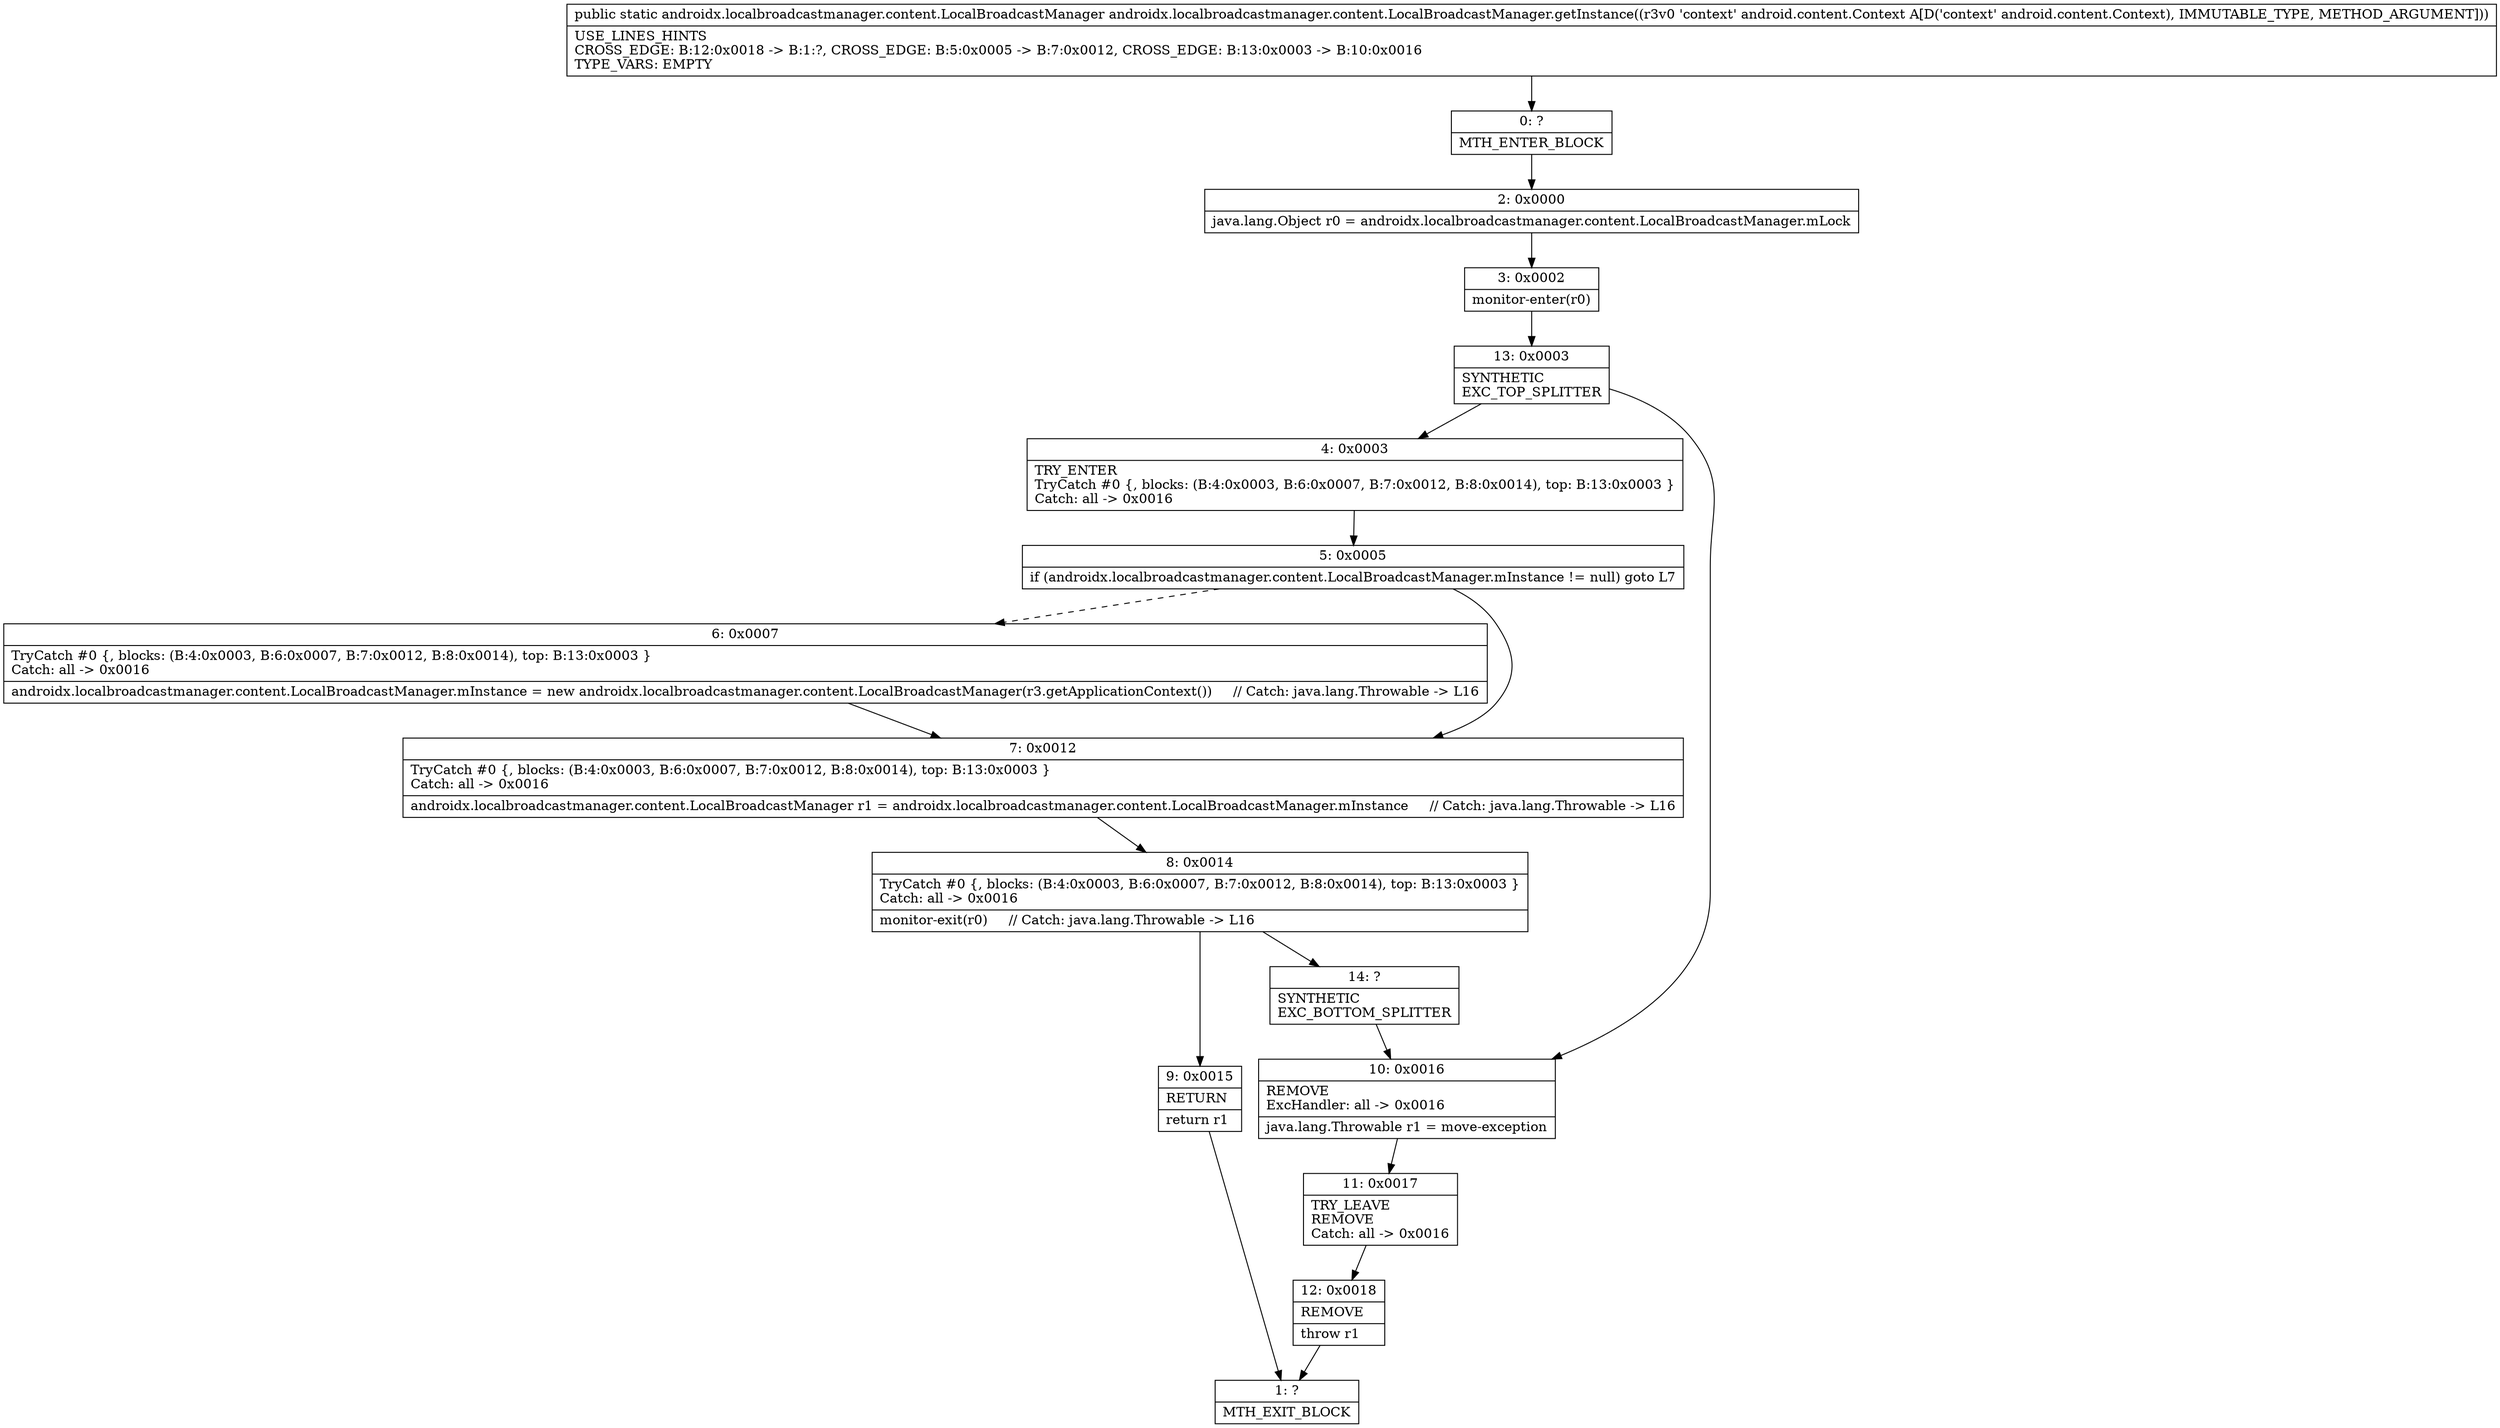 digraph "CFG forandroidx.localbroadcastmanager.content.LocalBroadcastManager.getInstance(Landroid\/content\/Context;)Landroidx\/localbroadcastmanager\/content\/LocalBroadcastManager;" {
Node_0 [shape=record,label="{0\:\ ?|MTH_ENTER_BLOCK\l}"];
Node_2 [shape=record,label="{2\:\ 0x0000|java.lang.Object r0 = androidx.localbroadcastmanager.content.LocalBroadcastManager.mLock\l}"];
Node_3 [shape=record,label="{3\:\ 0x0002|monitor\-enter(r0)\l}"];
Node_13 [shape=record,label="{13\:\ 0x0003|SYNTHETIC\lEXC_TOP_SPLITTER\l}"];
Node_4 [shape=record,label="{4\:\ 0x0003|TRY_ENTER\lTryCatch #0 \{, blocks: (B:4:0x0003, B:6:0x0007, B:7:0x0012, B:8:0x0014), top: B:13:0x0003 \}\lCatch: all \-\> 0x0016\l}"];
Node_5 [shape=record,label="{5\:\ 0x0005|if (androidx.localbroadcastmanager.content.LocalBroadcastManager.mInstance != null) goto L7\l}"];
Node_6 [shape=record,label="{6\:\ 0x0007|TryCatch #0 \{, blocks: (B:4:0x0003, B:6:0x0007, B:7:0x0012, B:8:0x0014), top: B:13:0x0003 \}\lCatch: all \-\> 0x0016\l|androidx.localbroadcastmanager.content.LocalBroadcastManager.mInstance = new androidx.localbroadcastmanager.content.LocalBroadcastManager(r3.getApplicationContext())     \/\/ Catch: java.lang.Throwable \-\> L16\l}"];
Node_7 [shape=record,label="{7\:\ 0x0012|TryCatch #0 \{, blocks: (B:4:0x0003, B:6:0x0007, B:7:0x0012, B:8:0x0014), top: B:13:0x0003 \}\lCatch: all \-\> 0x0016\l|androidx.localbroadcastmanager.content.LocalBroadcastManager r1 = androidx.localbroadcastmanager.content.LocalBroadcastManager.mInstance     \/\/ Catch: java.lang.Throwable \-\> L16\l}"];
Node_8 [shape=record,label="{8\:\ 0x0014|TryCatch #0 \{, blocks: (B:4:0x0003, B:6:0x0007, B:7:0x0012, B:8:0x0014), top: B:13:0x0003 \}\lCatch: all \-\> 0x0016\l|monitor\-exit(r0)     \/\/ Catch: java.lang.Throwable \-\> L16\l}"];
Node_9 [shape=record,label="{9\:\ 0x0015|RETURN\l|return r1\l}"];
Node_1 [shape=record,label="{1\:\ ?|MTH_EXIT_BLOCK\l}"];
Node_14 [shape=record,label="{14\:\ ?|SYNTHETIC\lEXC_BOTTOM_SPLITTER\l}"];
Node_10 [shape=record,label="{10\:\ 0x0016|REMOVE\lExcHandler: all \-\> 0x0016\l|java.lang.Throwable r1 = move\-exception\l}"];
Node_11 [shape=record,label="{11\:\ 0x0017|TRY_LEAVE\lREMOVE\lCatch: all \-\> 0x0016\l}"];
Node_12 [shape=record,label="{12\:\ 0x0018|REMOVE\l|throw r1\l}"];
MethodNode[shape=record,label="{public static androidx.localbroadcastmanager.content.LocalBroadcastManager androidx.localbroadcastmanager.content.LocalBroadcastManager.getInstance((r3v0 'context' android.content.Context A[D('context' android.content.Context), IMMUTABLE_TYPE, METHOD_ARGUMENT]))  | USE_LINES_HINTS\lCROSS_EDGE: B:12:0x0018 \-\> B:1:?, CROSS_EDGE: B:5:0x0005 \-\> B:7:0x0012, CROSS_EDGE: B:13:0x0003 \-\> B:10:0x0016\lTYPE_VARS: EMPTY\l}"];
MethodNode -> Node_0;Node_0 -> Node_2;
Node_2 -> Node_3;
Node_3 -> Node_13;
Node_13 -> Node_4;
Node_13 -> Node_10;
Node_4 -> Node_5;
Node_5 -> Node_6[style=dashed];
Node_5 -> Node_7;
Node_6 -> Node_7;
Node_7 -> Node_8;
Node_8 -> Node_9;
Node_8 -> Node_14;
Node_9 -> Node_1;
Node_14 -> Node_10;
Node_10 -> Node_11;
Node_11 -> Node_12;
Node_12 -> Node_1;
}

